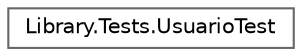 digraph "Graphical Class Hierarchy"
{
 // INTERACTIVE_SVG=YES
 // LATEX_PDF_SIZE
  bgcolor="transparent";
  edge [fontname=Helvetica,fontsize=10,labelfontname=Helvetica,labelfontsize=10];
  node [fontname=Helvetica,fontsize=10,shape=box,height=0.2,width=0.4];
  rankdir="LR";
  Node0 [id="Node000000",label="Library.Tests.UsuarioTest",height=0.2,width=0.4,color="grey40", fillcolor="white", style="filled",URL="$classLibrary_1_1Tests_1_1UsuarioTest.html",tooltip=" "];
}
